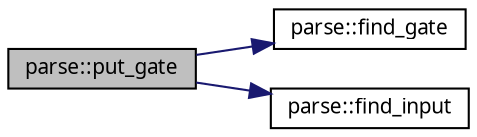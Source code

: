 digraph G
{
  edge [fontname="FreeSans.ttf",fontsize=10,labelfontname="FreeSans.ttf",labelfontsize=10];
  node [fontname="FreeSans.ttf",fontsize=10,shape=record];
  rankdir=LR;
  Node1 [label="parse::put_gate",height=0.2,width=0.4,color="black", fillcolor="grey75", style="filled" fontcolor="black"];
  Node1 -> Node2 [color="midnightblue",fontsize=10,style="solid"];
  Node2 [label="parse::find_gate",height=0.2,width=0.4,color="black", fillcolor="white", style="filled",URL="$classparse.html#e99c66128866afddf15b2226daac80a1"];
  Node1 -> Node3 [color="midnightblue",fontsize=10,style="solid"];
  Node3 [label="parse::find_input",height=0.2,width=0.4,color="black", fillcolor="white", style="filled",URL="$classparse.html#efd7c26c612716f3b9d1f0ccfc1152f3"];
}
